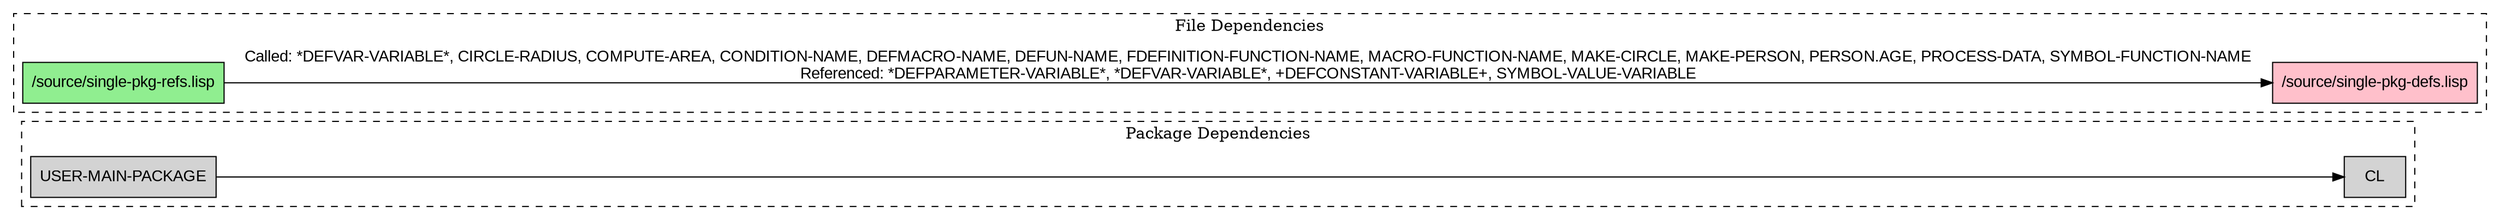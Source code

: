 digraph Dependencies {
  rankdir=LR;
  compound=true;
  node [shape=box, fontname="Arial"];
  edge [fontname="Arial"];
  subgraph cluster_systems {
    label="System Dependencies";
    style=dashed;
    node [style=filled,fillcolor=lightpink];
  }

  subgraph cluster_packages {
    label="Package Dependencies";
    style=dashed;
    node [style=filled,fillcolor=lightgrey];
    "pkg_user_main_package" [label="USER-MAIN-PACKAGE"];
    "pkg_cl" [label="CL"];
    "pkg_user_main_package" -> "pkg_cl";
  }

  subgraph cluster_files {
    label="File Dependencies";
    style=dashed;
    node [style=filled,fillcolor=lightblue];
    "single_pkg_defs_lisp" [label="/source/single-pkg-defs.lisp",fillcolor=pink];
    "single_pkg_refs_lisp" [label="/source/single-pkg-refs.lisp",fillcolor=lightgreen];
    "single_pkg_refs_lisp" -> "single_pkg_defs_lisp" [label="Called: *DEFVAR-VARIABLE*, CIRCLE-RADIUS, COMPUTE-AREA, CONDITION-NAME, DEFMACRO-NAME, DEFUN-NAME, FDEFINITION-FUNCTION-NAME, MACRO-FUNCTION-NAME, MAKE-CIRCLE, MAKE-PERSON, PERSON.AGE, PROCESS-DATA, SYMBOL-FUNCTION-NAME\nReferenced: *DEFPARAMETER-VARIABLE*, *DEFVAR-VARIABLE*, +DEFCONSTANT-VARIABLE+, SYMBOL-VALUE-VARIABLE"];
  }
}
